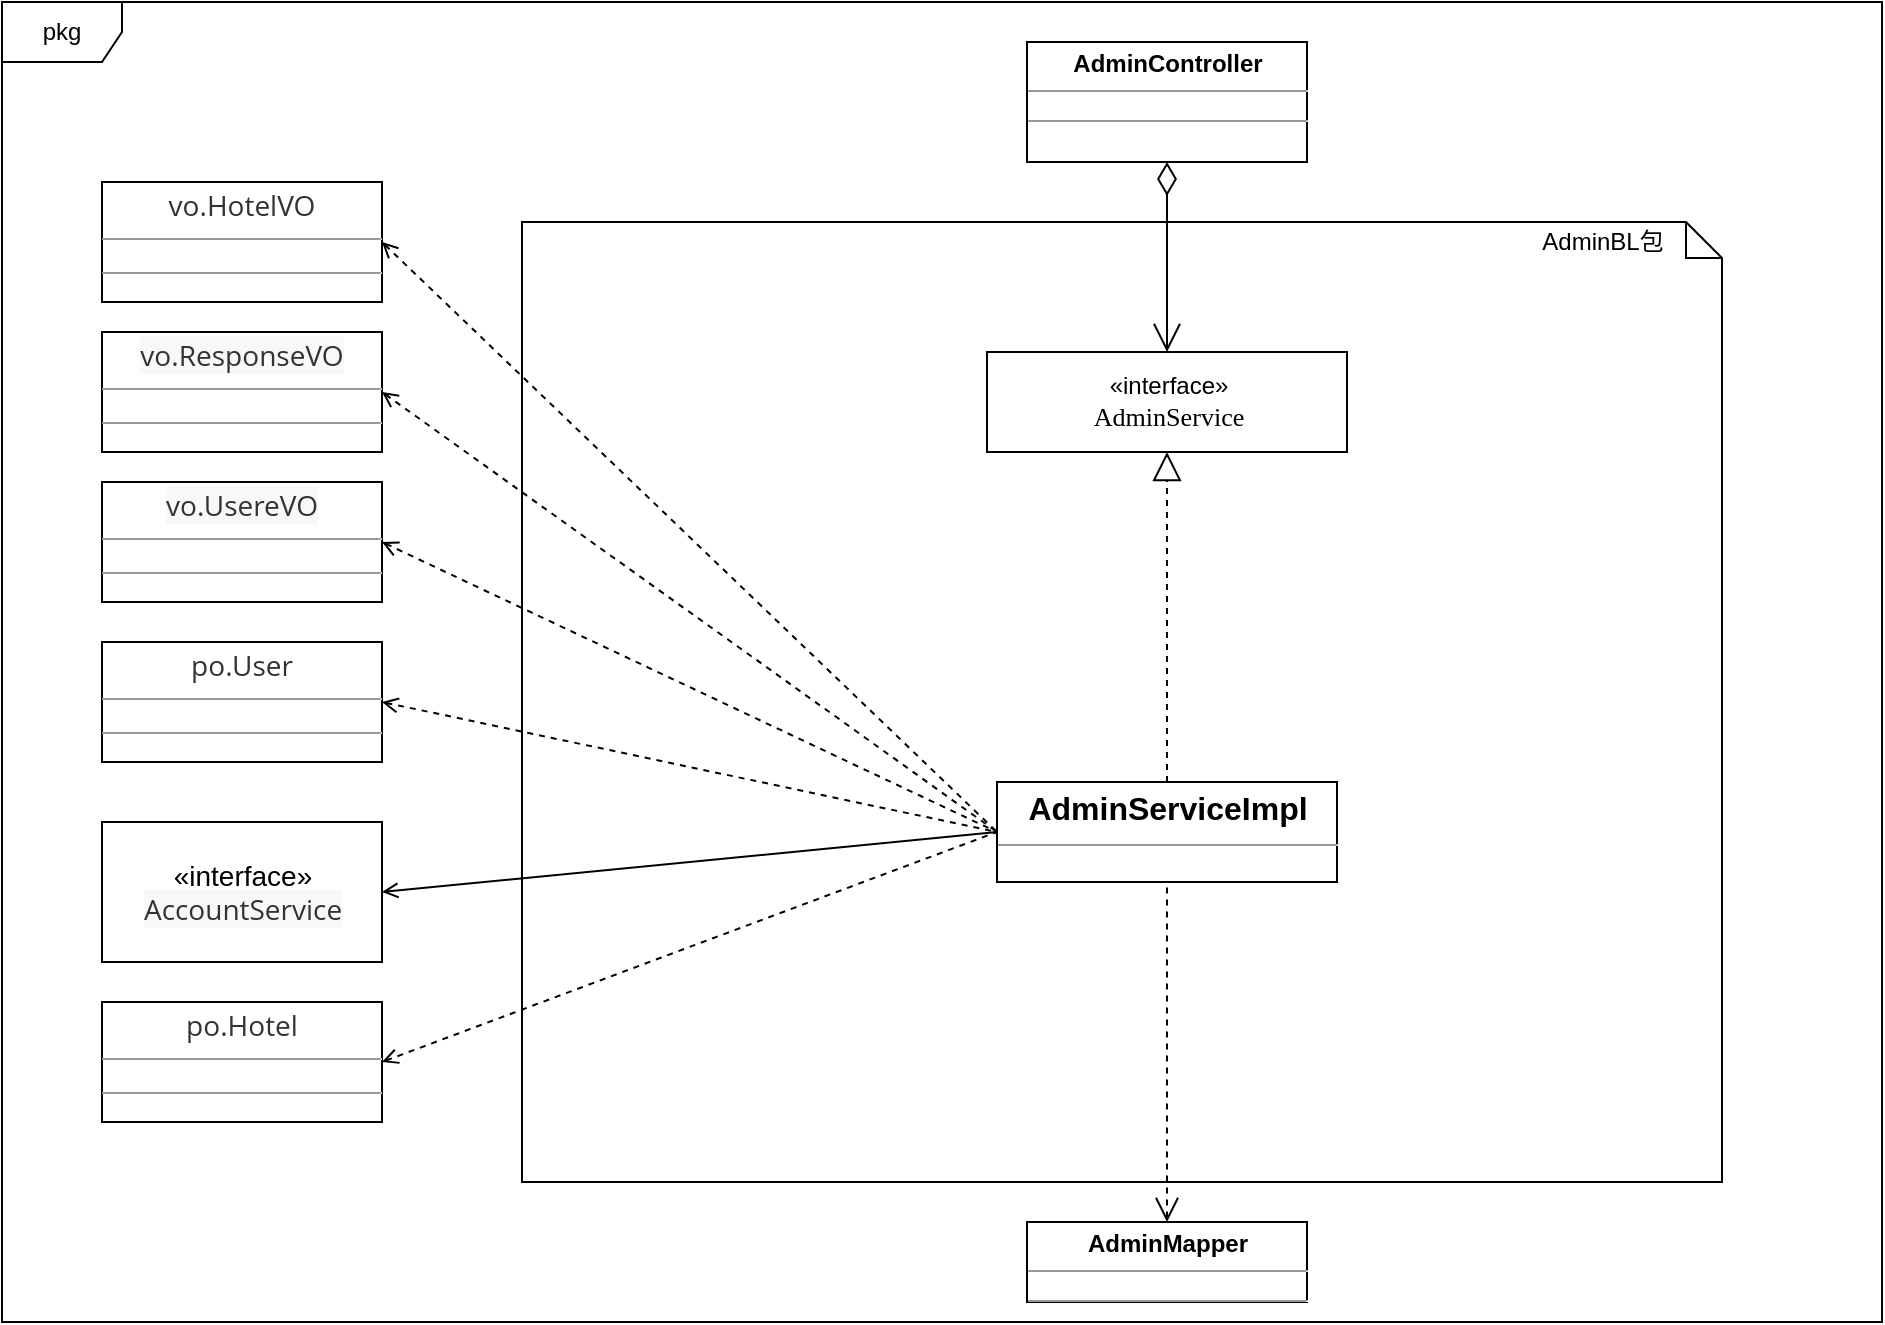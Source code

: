<mxfile version="12.9.3" type="device"><diagram id="cELp45MyuVp6cQI8tSnV" name="第 1 页"><mxGraphModel dx="768" dy="492" grid="1" gridSize="10" guides="1" tooltips="1" connect="1" arrows="1" fold="1" page="1" pageScale="1" pageWidth="827" pageHeight="1169" math="0" shadow="0"><root><mxCell id="0"/><mxCell id="1" parent="0"/><mxCell id="d8af38kF42cCHGhRpOrt-1" value="pkg" style="shape=umlFrame;whiteSpace=wrap;html=1;" parent="1" vertex="1"><mxGeometry x="80" y="90" width="940" height="660" as="geometry"/></mxCell><mxCell id="d8af38kF42cCHGhRpOrt-2" value="" style="shape=note;whiteSpace=wrap;html=1;size=18;verticalAlign=top;align=left;spacingTop=-6;fontColor=none;" parent="1" vertex="1"><mxGeometry x="340" y="200" width="600" height="480" as="geometry"/></mxCell><mxCell id="d8af38kF42cCHGhRpOrt-3" value="&lt;p style=&quot;margin: 0px ; margin-top: 4px ; text-align: center&quot;&gt;&lt;b&gt;AdminController&lt;/b&gt;&lt;/p&gt;&lt;hr size=&quot;1&quot;&gt;&lt;div style=&quot;height: 2px&quot;&gt;&lt;/div&gt;&lt;hr size=&quot;1&quot;&gt;&lt;div style=&quot;height: 2px&quot;&gt;&lt;/div&gt;" style="verticalAlign=top;align=left;overflow=fill;fontSize=12;fontFamily=Helvetica;html=1;" parent="1" vertex="1"><mxGeometry x="592.5" y="110" width="140" height="60" as="geometry"/></mxCell><mxCell id="d8af38kF42cCHGhRpOrt-10" value="«interface»&lt;br&gt;&lt;font face=&quot;consolas&quot;&gt;&lt;span style=&quot;font-size: 13.067px ; background-color: rgb(255 , 255 , 255)&quot;&gt;AdminService&lt;/span&gt;&lt;/font&gt;" style="html=1;fontColor=none;" parent="1" vertex="1"><mxGeometry x="572.5" y="265" width="180" height="50" as="geometry"/></mxCell><mxCell id="d8af38kF42cCHGhRpOrt-11" value="&lt;p style=&quot;margin: 4px 0px 0px ; text-align: center ; font-size: 14px&quot;&gt;&lt;font style=&quot;font-size: 14px&quot;&gt;&lt;span style=&quot;color: rgb(51 , 51 , 51) ; font-family: &amp;#34;open sans&amp;#34; , &amp;#34;clear sans&amp;#34; , &amp;#34;helvetica neue&amp;#34; , &amp;#34;helvetica&amp;#34; , &amp;#34;arial&amp;#34; , sans-serif ; text-align: left ; white-space: pre-wrap ; background-color: rgb(248 , 248 , 248)&quot;&gt;vo.UsereVO&lt;/span&gt;&lt;br&gt;&lt;/font&gt;&lt;/p&gt;&lt;hr size=&quot;1&quot; style=&quot;font-size: 14px&quot;&gt;&lt;div style=&quot;height: 2px ; font-size: 14px&quot;&gt;&lt;/div&gt;&lt;hr size=&quot;1&quot; style=&quot;font-size: 14px&quot;&gt;&lt;div style=&quot;height: 2px ; font-size: 14px&quot;&gt;&lt;/div&gt;" style="verticalAlign=top;align=left;overflow=fill;fontSize=12;fontFamily=Helvetica;html=1;" parent="1" vertex="1"><mxGeometry x="130" y="330" width="140" height="60" as="geometry"/></mxCell><mxCell id="d8af38kF42cCHGhRpOrt-12" value="&lt;p style=&quot;margin: 4px 0px 0px ; text-align: center ; font-size: 14px&quot;&gt;&lt;font style=&quot;font-size: 14px&quot;&gt;&lt;span style=&quot;color: rgb(51 , 51 , 51) ; font-family: &amp;#34;open sans&amp;#34; , &amp;#34;clear sans&amp;#34; , &amp;#34;helvetica neue&amp;#34; , &amp;#34;helvetica&amp;#34; , &amp;#34;arial&amp;#34; , sans-serif ; text-align: left ; white-space: pre-wrap ; background-color: rgb(248 , 248 , 248)&quot;&gt;vo.ResponseVO&lt;/span&gt;&lt;br&gt;&lt;/font&gt;&lt;/p&gt;&lt;hr size=&quot;1&quot; style=&quot;font-size: 14px&quot;&gt;&lt;div style=&quot;height: 2px ; font-size: 14px&quot;&gt;&lt;/div&gt;&lt;hr size=&quot;1&quot; style=&quot;font-size: 14px&quot;&gt;&lt;div style=&quot;height: 2px ; font-size: 14px&quot;&gt;&lt;/div&gt;" style="verticalAlign=top;align=left;overflow=fill;fontSize=12;fontFamily=Helvetica;html=1;" parent="1" vertex="1"><mxGeometry x="130" y="255" width="140" height="60" as="geometry"/></mxCell><mxCell id="d8af38kF42cCHGhRpOrt-13" value="&lt;p style=&quot;margin: 4px 0px 0px ; text-align: center ; font-size: 14px&quot;&gt;&lt;font style=&quot;font-size: 14px&quot;&gt;&lt;span style=&quot;color: rgb(51 , 51 , 51) ; font-family: &amp;#34;open sans&amp;#34; , &amp;#34;clear sans&amp;#34; , &amp;#34;helvetica neue&amp;#34; , &amp;#34;helvetica&amp;#34; , &amp;#34;arial&amp;#34; , sans-serif ; text-align: left ; white-space: pre-wrap ; background-color: rgb(255 , 255 , 255)&quot;&gt;vo.HotelVO&lt;/span&gt;&lt;br&gt;&lt;/font&gt;&lt;/p&gt;&lt;hr size=&quot;1&quot; style=&quot;font-size: 14px&quot;&gt;&lt;div style=&quot;height: 2px ; font-size: 14px&quot;&gt;&lt;/div&gt;&lt;hr size=&quot;1&quot; style=&quot;font-size: 14px&quot;&gt;&lt;div style=&quot;height: 2px ; font-size: 14px&quot;&gt;&lt;/div&gt;" style="verticalAlign=top;align=left;overflow=fill;fontSize=12;fontFamily=Helvetica;html=1;" parent="1" vertex="1"><mxGeometry x="130" y="180" width="140" height="60" as="geometry"/></mxCell><mxCell id="d8af38kF42cCHGhRpOrt-14" value="&lt;font style=&quot;font-size: 14px&quot;&gt;«interface»&lt;br&gt;&lt;span style=&quot;color: rgb(51 , 51 , 51) ; font-family: &amp;#34;open sans&amp;#34; , &amp;#34;clear sans&amp;#34; , &amp;#34;helvetica neue&amp;#34; , &amp;#34;helvetica&amp;#34; , &amp;#34;arial&amp;#34; , sans-serif ; text-align: left ; white-space: pre-wrap ; background-color: rgb(248 , 248 , 248)&quot;&gt;AccountService&lt;/span&gt;&lt;/font&gt;" style="html=1;fontColor=none;" parent="1" vertex="1"><mxGeometry x="130" y="500" width="140" height="70" as="geometry"/></mxCell><mxCell id="d8af38kF42cCHGhRpOrt-15" value="&lt;p style=&quot;margin: 4px 0px 0px ; text-align: center ; font-size: 14px&quot;&gt;&lt;font style=&quot;font-size: 14px&quot;&gt;&lt;span style=&quot;color: rgb(51 , 51 , 51) ; font-family: &amp;#34;open sans&amp;#34; , &amp;#34;clear sans&amp;#34; , &amp;#34;helvetica neue&amp;#34; , &amp;#34;helvetica&amp;#34; , &amp;#34;arial&amp;#34; , sans-serif ; text-align: left ; white-space: pre-wrap ; background-color: rgb(255 , 255 , 255)&quot;&gt;po.Hotel&lt;/span&gt;&lt;br&gt;&lt;/font&gt;&lt;/p&gt;&lt;hr size=&quot;1&quot; style=&quot;font-size: 14px&quot;&gt;&lt;div style=&quot;height: 2px ; font-size: 14px&quot;&gt;&lt;/div&gt;&lt;hr size=&quot;1&quot; style=&quot;font-size: 14px&quot;&gt;&lt;div style=&quot;height: 2px ; font-size: 14px&quot;&gt;&lt;/div&gt;" style="verticalAlign=top;align=left;overflow=fill;fontSize=12;fontFamily=Helvetica;html=1;" parent="1" vertex="1"><mxGeometry x="130" y="590" width="140" height="60" as="geometry"/></mxCell><mxCell id="d8af38kF42cCHGhRpOrt-16" value="AdminBL包" style="text;html=1;align=center;verticalAlign=middle;resizable=0;points=[];autosize=1;fontColor=none;" parent="1" vertex="1"><mxGeometry x="840" y="200" width="80" height="20" as="geometry"/></mxCell><mxCell id="d8af38kF42cCHGhRpOrt-17" style="edgeStyle=none;rounded=0;orthogonalLoop=1;jettySize=auto;html=0;exitX=0.75;exitY=1;exitDx=0;exitDy=0;fontColor=none;" parent="1" edge="1"><mxGeometry relative="1" as="geometry"><mxPoint x="510" y="490" as="sourcePoint"/><mxPoint x="510" y="490" as="targetPoint"/></mxGeometry></mxCell><mxCell id="d8af38kF42cCHGhRpOrt-18" value="1" style="endArrow=open;endSize=12;startArrow=diamondThin;startSize=14;startFill=0;align=left;verticalAlign=bottom;fontColor=none;noLabel=1;entryX=0.5;entryY=0;entryDx=0;entryDy=0;exitX=0.5;exitY=1;exitDx=0;exitDy=0;" parent="1" source="d8af38kF42cCHGhRpOrt-3" target="d8af38kF42cCHGhRpOrt-10" edge="1"><mxGeometry x="-1" y="3" relative="1" as="geometry"><mxPoint x="620" y="170" as="sourcePoint"/><mxPoint x="832.5" y="240" as="targetPoint"/></mxGeometry></mxCell><mxCell id="d8af38kF42cCHGhRpOrt-19" value="&lt;p style=&quot;margin: 4px 0px 0px ; text-align: center ; font-size: 16px&quot;&gt;&lt;b&gt;&lt;font style=&quot;font-size: 16px&quot;&gt;AdminServiceImpl&lt;/font&gt;&lt;/b&gt;&lt;/p&gt;&lt;hr size=&quot;1&quot; style=&quot;font-size: 16px&quot;&gt;&lt;div style=&quot;height: 2px ; font-size: 16px&quot;&gt;&lt;/div&gt;&lt;hr size=&quot;1&quot; style=&quot;font-size: 16px&quot;&gt;&lt;div style=&quot;height: 2px ; font-size: 16px&quot;&gt;&lt;/div&gt;" style="verticalAlign=top;align=left;overflow=fill;fontSize=12;fontFamily=Helvetica;html=1;" parent="1" vertex="1"><mxGeometry x="577.5" y="480" width="170" height="50" as="geometry"/></mxCell><mxCell id="d8af38kF42cCHGhRpOrt-20" value="&lt;p style=&quot;margin: 0px ; margin-top: 4px ; text-align: center&quot;&gt;&lt;b&gt;AdminMapper&lt;/b&gt;&lt;/p&gt;&lt;hr size=&quot;1&quot;&gt;&lt;div style=&quot;height: 2px&quot;&gt;&lt;/div&gt;&lt;hr size=&quot;1&quot;&gt;&lt;div style=&quot;height: 2px&quot;&gt;&lt;/div&gt;" style="verticalAlign=top;align=left;overflow=fill;fontSize=12;fontFamily=Helvetica;html=1;" parent="1" vertex="1"><mxGeometry x="592.5" y="700" width="140" height="40" as="geometry"/></mxCell><mxCell id="d8af38kF42cCHGhRpOrt-21" value="" style="endArrow=block;dashed=1;html=1;entryX=0.5;entryY=1;entryDx=0;entryDy=0;exitX=0.5;exitY=0;exitDx=0;exitDy=0;startArrow=none;startFill=0;endFill=0;strokeWidth=1;strokeColor=#000000;startSize=6;endSize=12;" parent="1" source="d8af38kF42cCHGhRpOrt-19" target="d8af38kF42cCHGhRpOrt-10" edge="1"><mxGeometry width="50" height="50" relative="1" as="geometry"><mxPoint x="500" y="500" as="sourcePoint"/><mxPoint x="550" y="450" as="targetPoint"/></mxGeometry></mxCell><mxCell id="d8af38kF42cCHGhRpOrt-22" value="" style="endArrow=none;dashed=1;html=1;strokeColor=#000000;strokeWidth=1;exitX=0.5;exitY=0;exitDx=0;exitDy=0;entryX=0.5;entryY=1;entryDx=0;entryDy=0;endFill=0;startArrow=open;startFill=0;endSize=6;startSize=10;" parent="1" source="d8af38kF42cCHGhRpOrt-20" target="d8af38kF42cCHGhRpOrt-19" edge="1"><mxGeometry width="50" height="50" relative="1" as="geometry"><mxPoint x="500" y="500" as="sourcePoint"/><mxPoint x="550" y="450" as="targetPoint"/></mxGeometry></mxCell><mxCell id="d8af38kF42cCHGhRpOrt-23" value="" style="endArrow=none;html=1;strokeColor=#000000;strokeWidth=1;exitX=1;exitY=0.5;exitDx=0;exitDy=0;entryX=0;entryY=0.5;entryDx=0;entryDy=0;startArrow=open;startFill=0;" parent="1" source="d8af38kF42cCHGhRpOrt-14" target="d8af38kF42cCHGhRpOrt-19" edge="1"><mxGeometry width="50" height="50" relative="1" as="geometry"><mxPoint x="500" y="500" as="sourcePoint"/><mxPoint x="550" y="450" as="targetPoint"/></mxGeometry></mxCell><mxCell id="d8af38kF42cCHGhRpOrt-25" value="" style="endArrow=none;dashed=1;html=1;strokeColor=#000000;strokeWidth=1;exitX=1;exitY=0.5;exitDx=0;exitDy=0;entryX=0;entryY=0.5;entryDx=0;entryDy=0;startArrow=open;startFill=0;" parent="1" source="d8af38kF42cCHGhRpOrt-13" target="d8af38kF42cCHGhRpOrt-19" edge="1"><mxGeometry width="50" height="50" relative="1" as="geometry"><mxPoint x="500" y="500" as="sourcePoint"/><mxPoint x="550" y="450" as="targetPoint"/></mxGeometry></mxCell><mxCell id="d8af38kF42cCHGhRpOrt-26" value="" style="endArrow=none;dashed=1;html=1;strokeColor=#000000;strokeWidth=1;exitX=1;exitY=0.5;exitDx=0;exitDy=0;entryX=0;entryY=0.5;entryDx=0;entryDy=0;startArrow=open;startFill=0;" parent="1" source="d8af38kF42cCHGhRpOrt-15" target="d8af38kF42cCHGhRpOrt-19" edge="1"><mxGeometry width="50" height="50" relative="1" as="geometry"><mxPoint x="500" y="500" as="sourcePoint"/><mxPoint x="550" y="450" as="targetPoint"/></mxGeometry></mxCell><mxCell id="d8af38kF42cCHGhRpOrt-27" value="" style="endArrow=none;dashed=1;html=1;strokeColor=#000000;strokeWidth=1;exitX=1;exitY=0.5;exitDx=0;exitDy=0;entryX=0;entryY=0.5;entryDx=0;entryDy=0;startArrow=open;startFill=0;" parent="1" source="d8af38kF42cCHGhRpOrt-12" target="d8af38kF42cCHGhRpOrt-19" edge="1"><mxGeometry width="50" height="50" relative="1" as="geometry"><mxPoint x="280" y="220" as="sourcePoint"/><mxPoint x="475" y="505" as="targetPoint"/></mxGeometry></mxCell><mxCell id="d8af38kF42cCHGhRpOrt-28" value="" style="endArrow=none;dashed=1;html=1;strokeColor=#000000;strokeWidth=1;exitX=1;exitY=0.5;exitDx=0;exitDy=0;startArrow=open;startFill=0;entryX=0;entryY=0.5;entryDx=0;entryDy=0;" parent="1" source="d8af38kF42cCHGhRpOrt-11" target="d8af38kF42cCHGhRpOrt-19" edge="1"><mxGeometry width="50" height="50" relative="1" as="geometry"><mxPoint x="290" y="230" as="sourcePoint"/><mxPoint x="460" y="490" as="targetPoint"/></mxGeometry></mxCell><mxCell id="d8af38kF42cCHGhRpOrt-29" value="&lt;p style=&quot;margin: 4px 0px 0px ; text-align: center ; font-size: 14px&quot;&gt;&lt;font style=&quot;font-size: 14px&quot;&gt;&lt;span style=&quot;color: rgb(51 , 51 , 51) ; font-family: &amp;#34;open sans&amp;#34; , &amp;#34;clear sans&amp;#34; , &amp;#34;helvetica neue&amp;#34; , &amp;#34;helvetica&amp;#34; , &amp;#34;arial&amp;#34; , sans-serif ; text-align: left ; white-space: pre-wrap ; background-color: rgb(255 , 255 , 255)&quot;&gt;po.User&lt;/span&gt;&lt;br&gt;&lt;/font&gt;&lt;/p&gt;&lt;hr size=&quot;1&quot; style=&quot;font-size: 14px&quot;&gt;&lt;div style=&quot;height: 2px ; font-size: 14px&quot;&gt;&lt;/div&gt;&lt;hr size=&quot;1&quot; style=&quot;font-size: 14px&quot;&gt;&lt;div style=&quot;height: 2px ; font-size: 14px&quot;&gt;&lt;/div&gt;" style="verticalAlign=top;align=left;overflow=fill;fontSize=12;fontFamily=Helvetica;html=1;" parent="1" vertex="1"><mxGeometry x="130" y="410" width="140" height="60" as="geometry"/></mxCell><mxCell id="d8af38kF42cCHGhRpOrt-31" value="" style="endArrow=none;dashed=1;html=1;strokeColor=#000000;strokeWidth=1;exitX=1;exitY=0.5;exitDx=0;exitDy=0;entryX=0;entryY=0.5;entryDx=0;entryDy=0;startArrow=open;startFill=0;" parent="1" source="d8af38kF42cCHGhRpOrt-29" target="d8af38kF42cCHGhRpOrt-19" edge="1"><mxGeometry width="50" height="50" relative="1" as="geometry"><mxPoint x="280" y="220" as="sourcePoint"/><mxPoint x="587.5" y="515" as="targetPoint"/></mxGeometry></mxCell></root></mxGraphModel></diagram></mxfile>